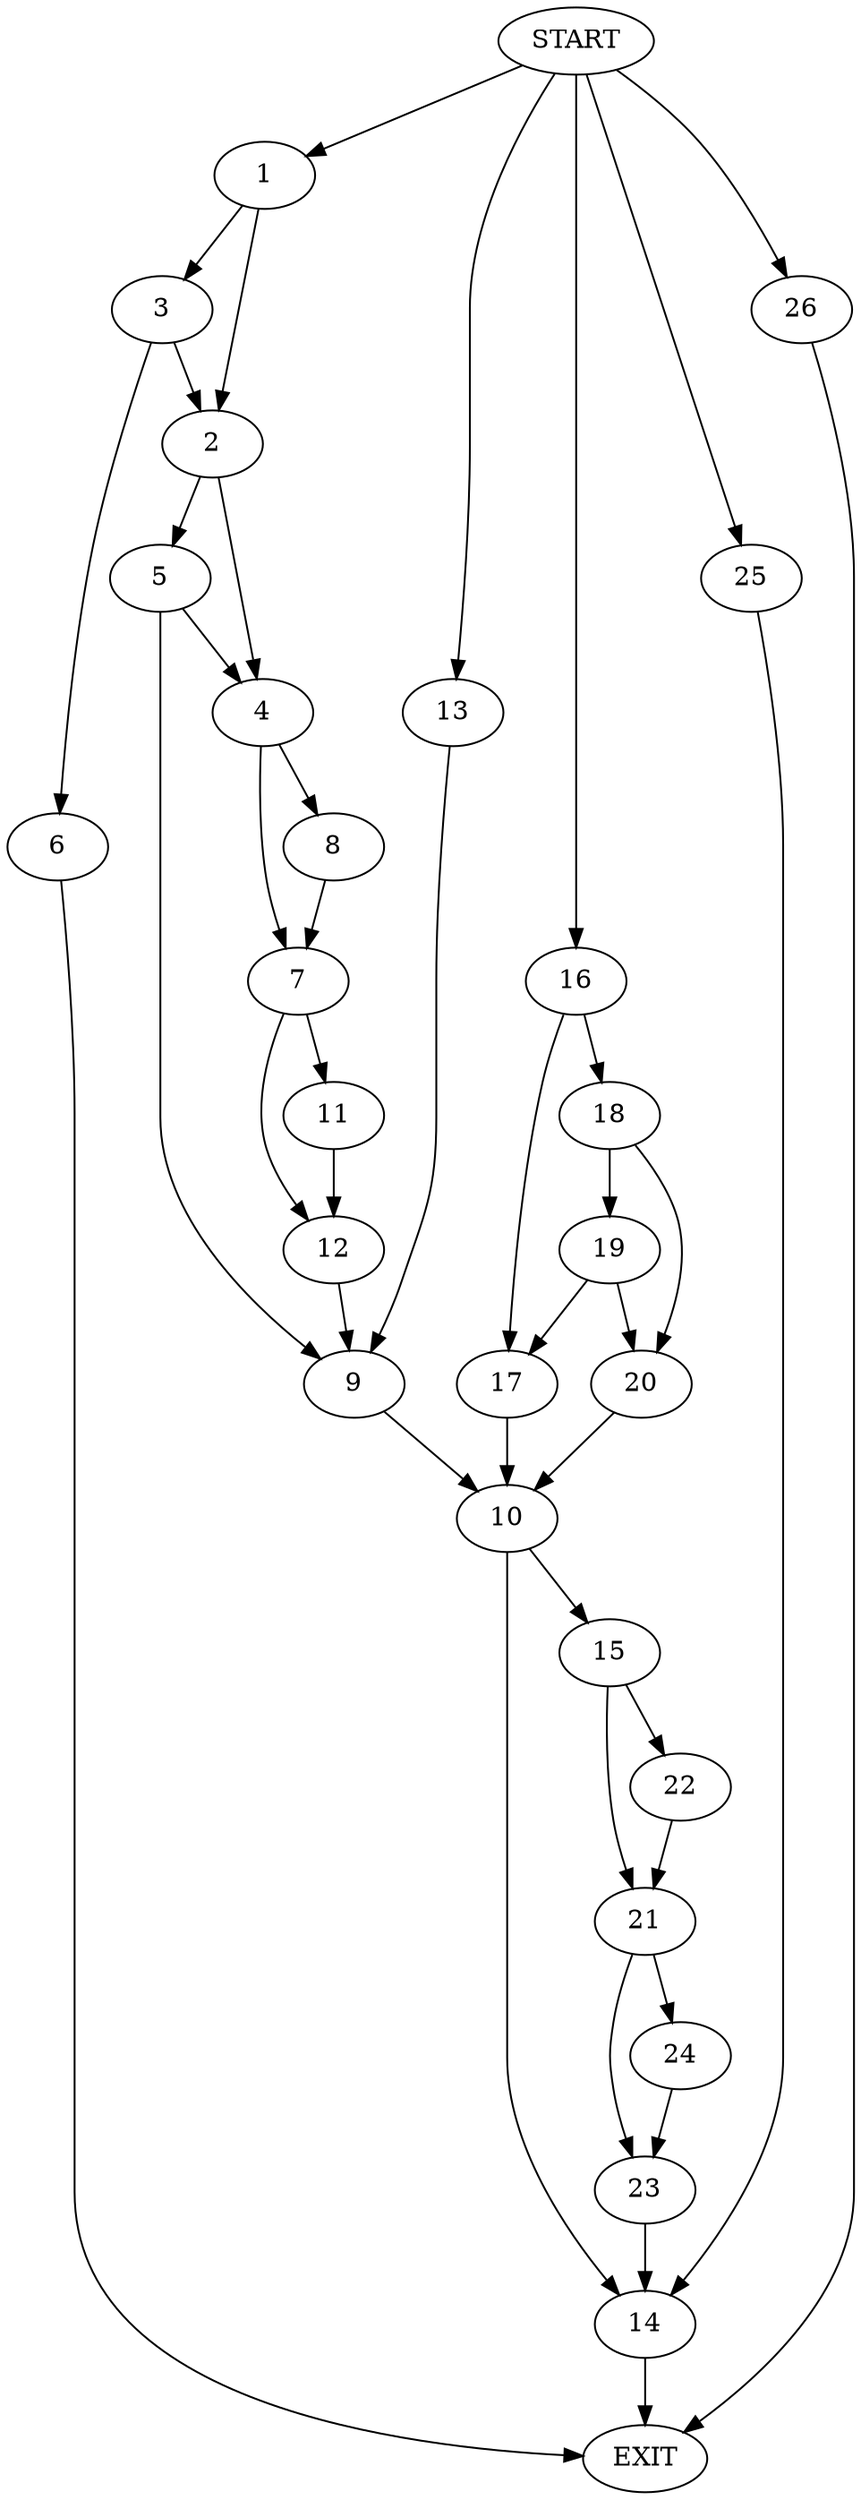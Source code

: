 digraph {
0 [label="START"]
27 [label="EXIT"]
0 -> 1
1 -> 2
1 -> 3
2 -> 4
2 -> 5
3 -> 2
3 -> 6
6 -> 27
4 -> 7
4 -> 8
5 -> 9
5 -> 4
9 -> 10
8 -> 7
7 -> 11
7 -> 12
11 -> 12
12 -> 9
0 -> 13
13 -> 9
10 -> 14
10 -> 15
0 -> 16
16 -> 17
16 -> 18
18 -> 19
18 -> 20
17 -> 10
19 -> 17
19 -> 20
20 -> 10
14 -> 27
15 -> 21
15 -> 22
22 -> 21
21 -> 23
21 -> 24
23 -> 14
24 -> 23
0 -> 25
25 -> 14
0 -> 26
26 -> 27
}
